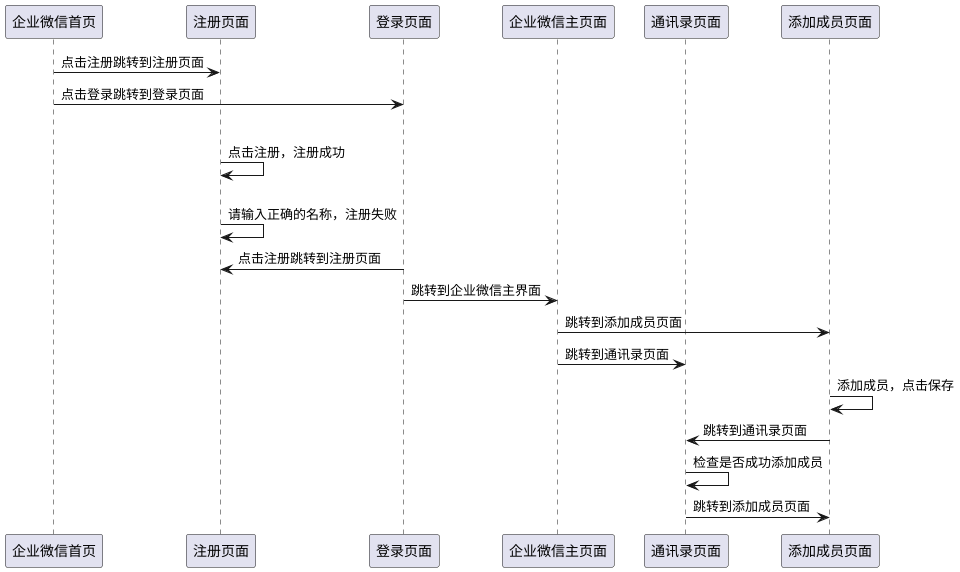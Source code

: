 @startuml
        participant 企业微信首页 as fmian
        participant 注册页面 as register
        participant 登录页面 as login
        participant 企业微信主页面 as main
        participant 通讯录页面 as contact
        participant 添加成员页面 as add_member

        fmian->register:点击注册跳转到注册页面
        fmian->login:点击登录跳转到登录页面

        alt 成功情况
        register->register:点击注册，注册成功

        else 失败情况
        register->register:请输入正确的名称，注册失败

        login->register:点击注册跳转到注册页面
        login->main:跳转到企业微信主界面


        main->add_member:跳转到添加成员页面
        main->contact:跳转到通讯录页面

        add_member->add_member:添加成员，点击保存
        add_member->contact:跳转到通讯录页面

        contact->contact:检查是否成功添加成员
        contact->add_member:跳转到添加成员页面


        @enduml